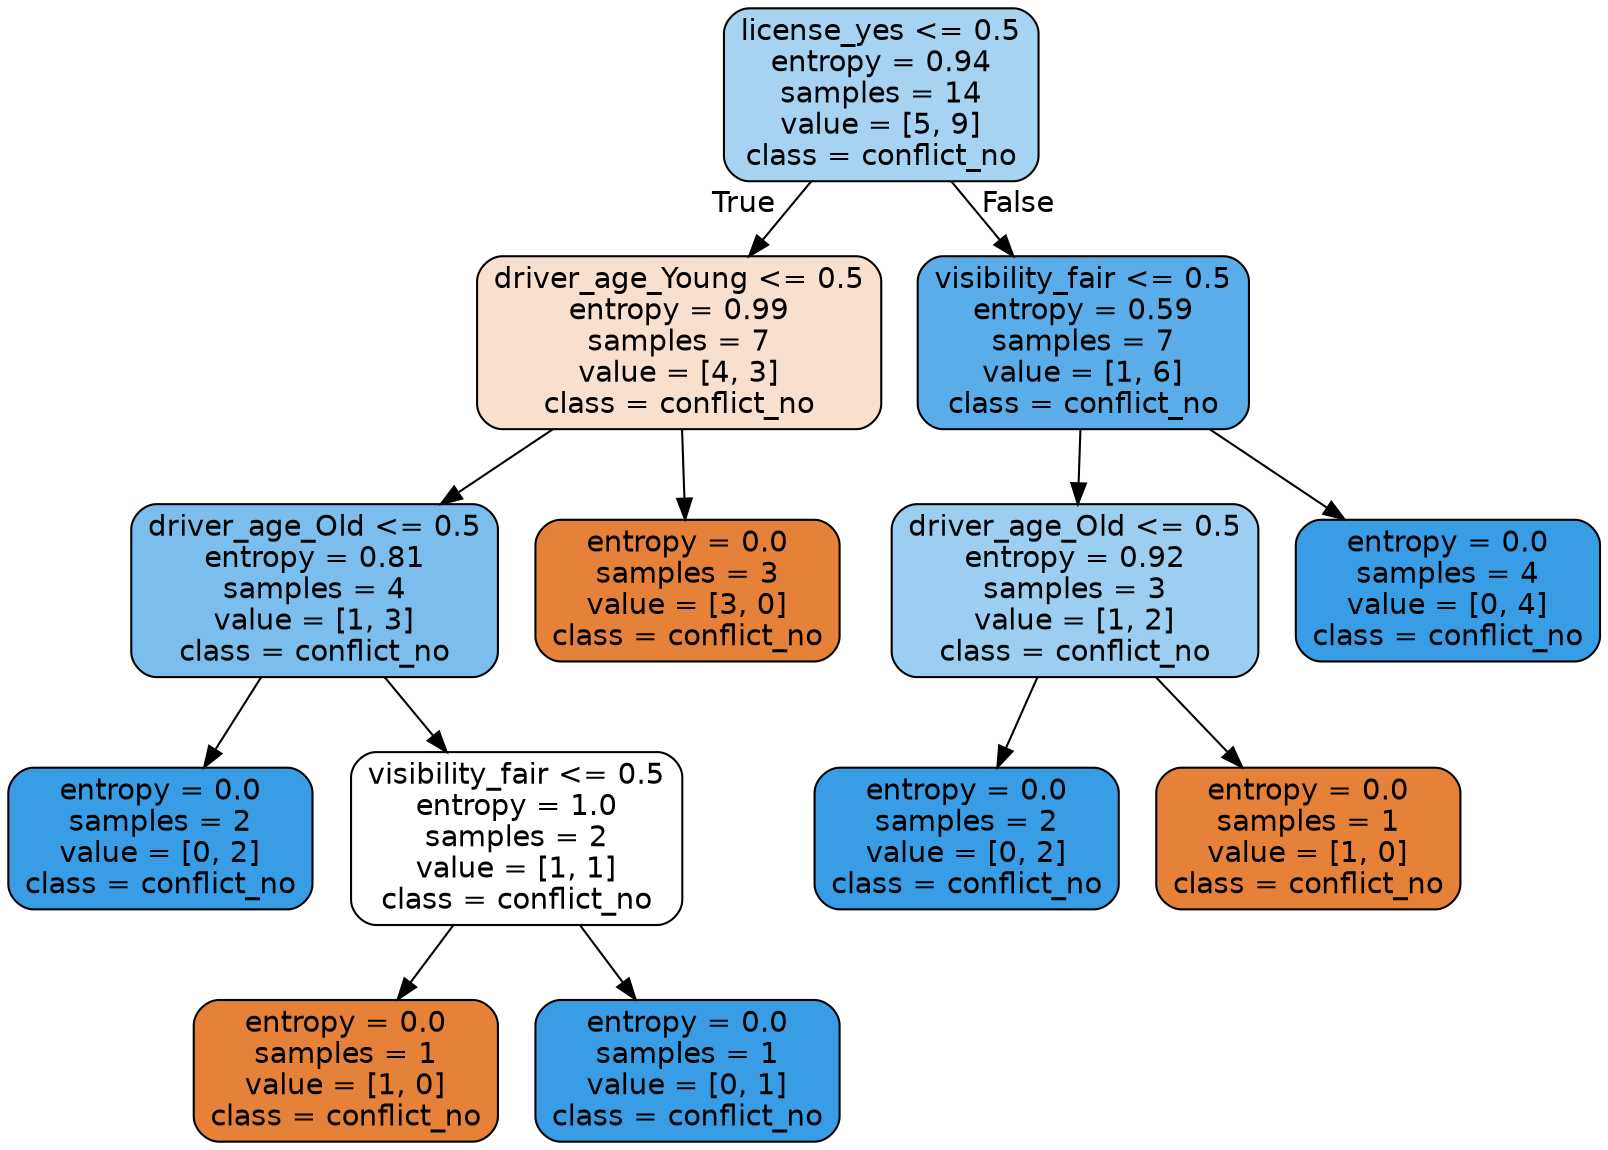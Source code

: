 digraph Tree {
node [shape=box, style="filled, rounded", color="black", fontname=helvetica] ;
edge [fontname=helvetica] ;
0 [label="license_yes <= 0.5\nentropy = 0.94\nsamples = 14\nvalue = [5, 9]\nclass = conflict_no", fillcolor="#a7d3f3"] ;
1 [label="driver_age_Young <= 0.5\nentropy = 0.99\nsamples = 7\nvalue = [4, 3]\nclass = conflict_no", fillcolor="#f8e0ce"] ;
0 -> 1 [labeldistance=2.5, labelangle=45, headlabel="True"] ;
2 [label="driver_age_Old <= 0.5\nentropy = 0.81\nsamples = 4\nvalue = [1, 3]\nclass = conflict_no", fillcolor="#7bbeee"] ;
1 -> 2 ;
3 [label="entropy = 0.0\nsamples = 2\nvalue = [0, 2]\nclass = conflict_no", fillcolor="#399de5"] ;
2 -> 3 ;
4 [label="visibility_fair <= 0.5\nentropy = 1.0\nsamples = 2\nvalue = [1, 1]\nclass = conflict_no", fillcolor="#ffffff"] ;
2 -> 4 ;
5 [label="entropy = 0.0\nsamples = 1\nvalue = [1, 0]\nclass = conflict_no", fillcolor="#e58139"] ;
4 -> 5 ;
6 [label="entropy = 0.0\nsamples = 1\nvalue = [0, 1]\nclass = conflict_no", fillcolor="#399de5"] ;
4 -> 6 ;
7 [label="entropy = 0.0\nsamples = 3\nvalue = [3, 0]\nclass = conflict_no", fillcolor="#e58139"] ;
1 -> 7 ;
8 [label="visibility_fair <= 0.5\nentropy = 0.59\nsamples = 7\nvalue = [1, 6]\nclass = conflict_no", fillcolor="#5aade9"] ;
0 -> 8 [labeldistance=2.5, labelangle=-45, headlabel="False"] ;
9 [label="driver_age_Old <= 0.5\nentropy = 0.92\nsamples = 3\nvalue = [1, 2]\nclass = conflict_no", fillcolor="#9ccef2"] ;
8 -> 9 ;
10 [label="entropy = 0.0\nsamples = 2\nvalue = [0, 2]\nclass = conflict_no", fillcolor="#399de5"] ;
9 -> 10 ;
11 [label="entropy = 0.0\nsamples = 1\nvalue = [1, 0]\nclass = conflict_no", fillcolor="#e58139"] ;
9 -> 11 ;
12 [label="entropy = 0.0\nsamples = 4\nvalue = [0, 4]\nclass = conflict_no", fillcolor="#399de5"] ;
8 -> 12 ;
}